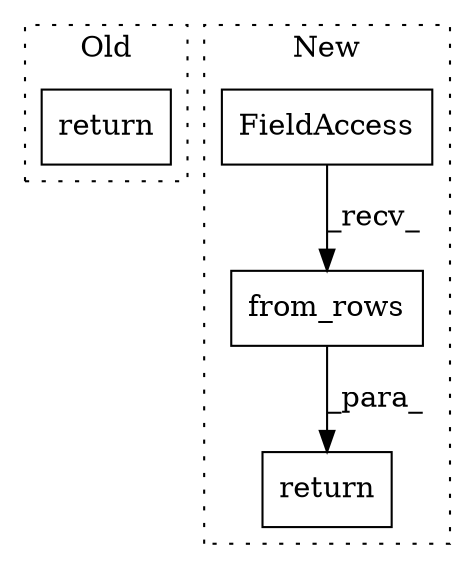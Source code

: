 digraph G {
subgraph cluster0 {
1 [label="return" a="41" s="1046" l="7" shape="box"];
label = "Old";
style="dotted";
}
subgraph cluster1 {
2 [label="from_rows" a="32" s="1068,1225" l="10,1" shape="box"];
3 [label="return" a="41" s="1043" l="7" shape="box"];
4 [label="FieldAccess" a="22" s="1050" l="17" shape="box"];
label = "New";
style="dotted";
}
2 -> 3 [label="_para_"];
4 -> 2 [label="_recv_"];
}